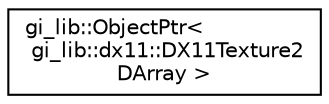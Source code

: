 digraph "Graphical Class Hierarchy"
{
  edge [fontname="Helvetica",fontsize="10",labelfontname="Helvetica",labelfontsize="10"];
  node [fontname="Helvetica",fontsize="10",shape=record];
  rankdir="LR";
  Node1 [label="gi_lib::ObjectPtr\<\l gi_lib::dx11::DX11Texture2\lDArray \>",height=0.2,width=0.4,color="black", fillcolor="white", style="filled",URL="$classgi__lib_1_1_object_ptr.html"];
}
